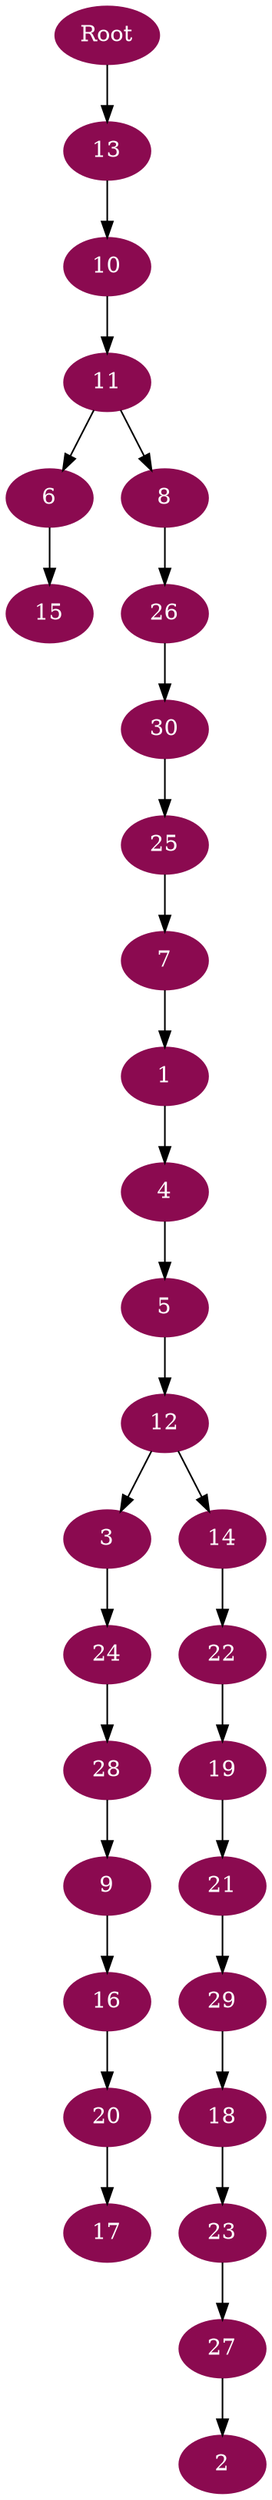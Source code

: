 digraph G {
node [color=deeppink4, style=filled, fontcolor=white];
7 -> 1;
27 -> 2;
12 -> 3;
1 -> 4;
4 -> 5;
11 -> 6;
25 -> 7;
11 -> 8;
28 -> 9;
13 -> 10;
10 -> 11;
5 -> 12;
Root -> 13;
12 -> 14;
6 -> 15;
9 -> 16;
20 -> 17;
29 -> 18;
22 -> 19;
16 -> 20;
19 -> 21;
14 -> 22;
18 -> 23;
3 -> 24;
30 -> 25;
8 -> 26;
23 -> 27;
24 -> 28;
21 -> 29;
26 -> 30;
}
